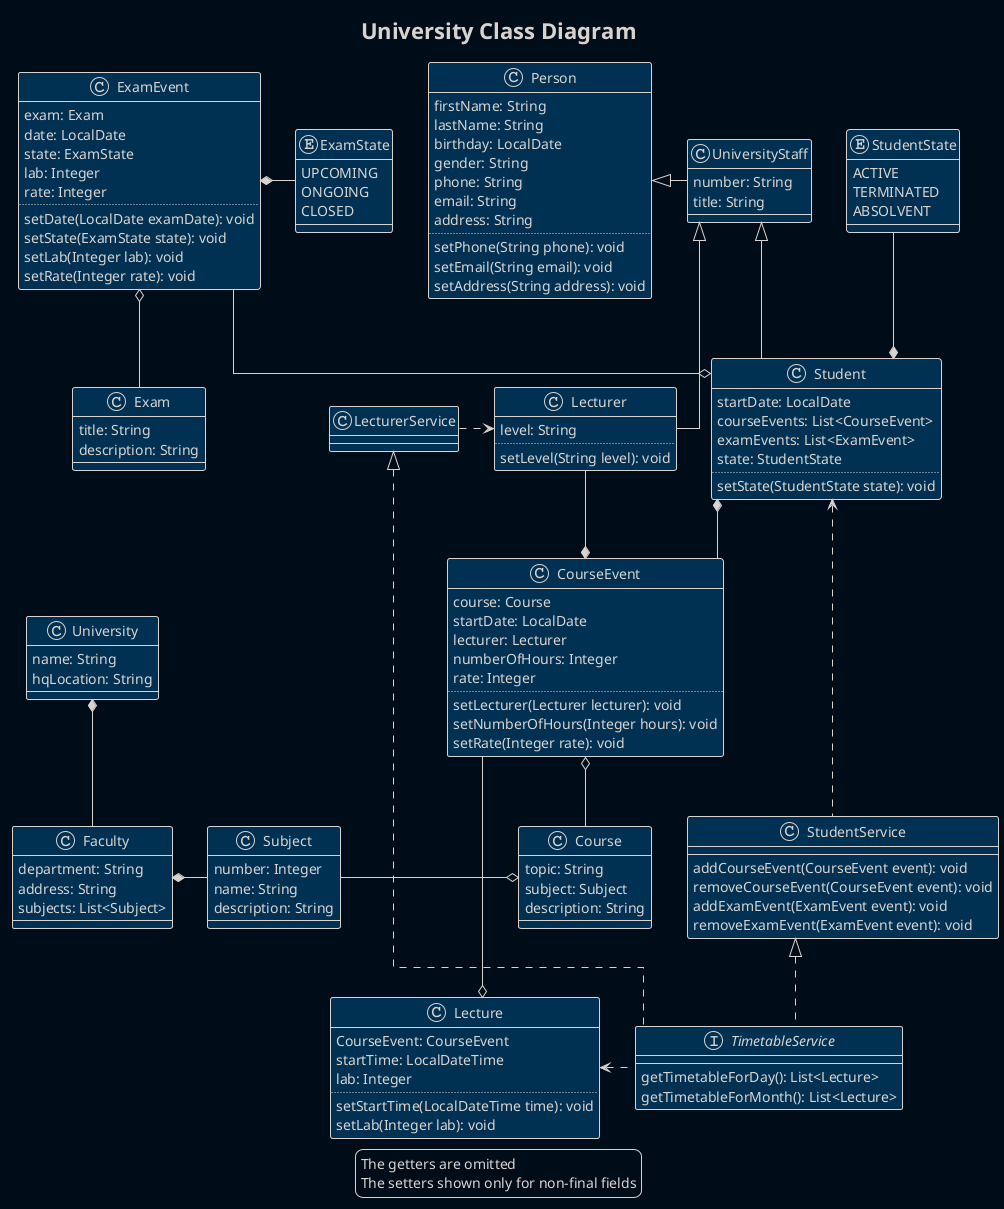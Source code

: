 @startuml
'!theme plain
!theme blueprint
skinparam BackgroundColor #000c18
'skinparam ClassBackgroundColor #000c18
skinparam linetype ortho

title University Class Diagram
class Person{
    firstName: String
    lastName: String
    birthday: LocalDate
    gender: String
    phone: String
    email: String
    address: String
    ..
    setPhone(String phone): void
    setEmail(String email): void
    setAddress(String address): void
}
class Student{
    startDate: LocalDate
    courseEvents: List<CourseEvent>
    examEvents: List<ExamEvent>
    state: StudentState
    ..
    setState(StudentState state): void
}
enum StudentState{
    ACTIVE
    TERMINATED
    ABSOLVENT
}
class UniversityStaff{
    number: String
    title: String
}
class Subject{
    number: Integer
    name: String
    description: String
}
class Course{
    topic: String
    subject: Subject
    description: String
}
class CourseEvent{
    course: Course
    startDate: LocalDate
    lecturer: Lecturer
    numberOfHours: Integer
    rate: Integer
    ..
    setLecturer(Lecturer lecturer): void
    setNumberOfHours(Integer hours): void
    setRate(Integer rate): void
}
class Lecturer{
    level: String
    ..
    setLevel(String level): void
}
class Exam{
    title: String
    description: String
}
class ExamEvent{
    exam: Exam
    date: LocalDate
    state: ExamState
    lab: Integer
    rate: Integer
    ..
    setDate(LocalDate examDate): void
    setState(ExamState state): void
    setLab(Integer lab): void
    setRate(Integer rate): void
}
enum ExamState{
    UPCOMING
    ONGOING
    CLOSED
}
class Faculty{
    department: String
    address: String
    subjects: List<Subject>
}
class University {
    name: String
    hqLocation: String
}
class Lecture{
    CourseEvent: CourseEvent
    startTime: LocalDateTime
    lab: Integer
    ..
    setStartTime(LocalDateTime time): void
    setLab(Integer lab): void
}
interface TimetableService{
    getTimetableForDay(): List<Lecture>
    getTimetableForMonth(): List<Lecture>
}
class StudentService {
    addCourseEvent(CourseEvent event): void
    removeCourseEvent(CourseEvent event): void
    addExamEvent(ExamEvent event): void
    removeExamEvent(ExamEvent event): void
}
class LecturerService

Person <|-right- UniversityStaff
UniversityStaff <|-- Student
UniversityStaff <|-- Lecturer
Student *-up- StudentState
Student *-- CourseEvent
CourseEvent *-up- Lecturer
Student o-up- ExamEvent
ExamEvent o-- Exam
ExamEvent *-right- ExamState
CourseEvent o-- Course
Course o-left- Subject
Faculty *- Subject
University *-- Faculty
Student <... StudentService
StudentService <|.. TimetableService
LecturerService <|.. TimetableService
LecturerService .> Lecturer
TimetableService .left.> Lecture
CourseEvent --o Lecture

legend
    The getters are omitted
    The setters shown only for non-final fields
endlegend

@enduml